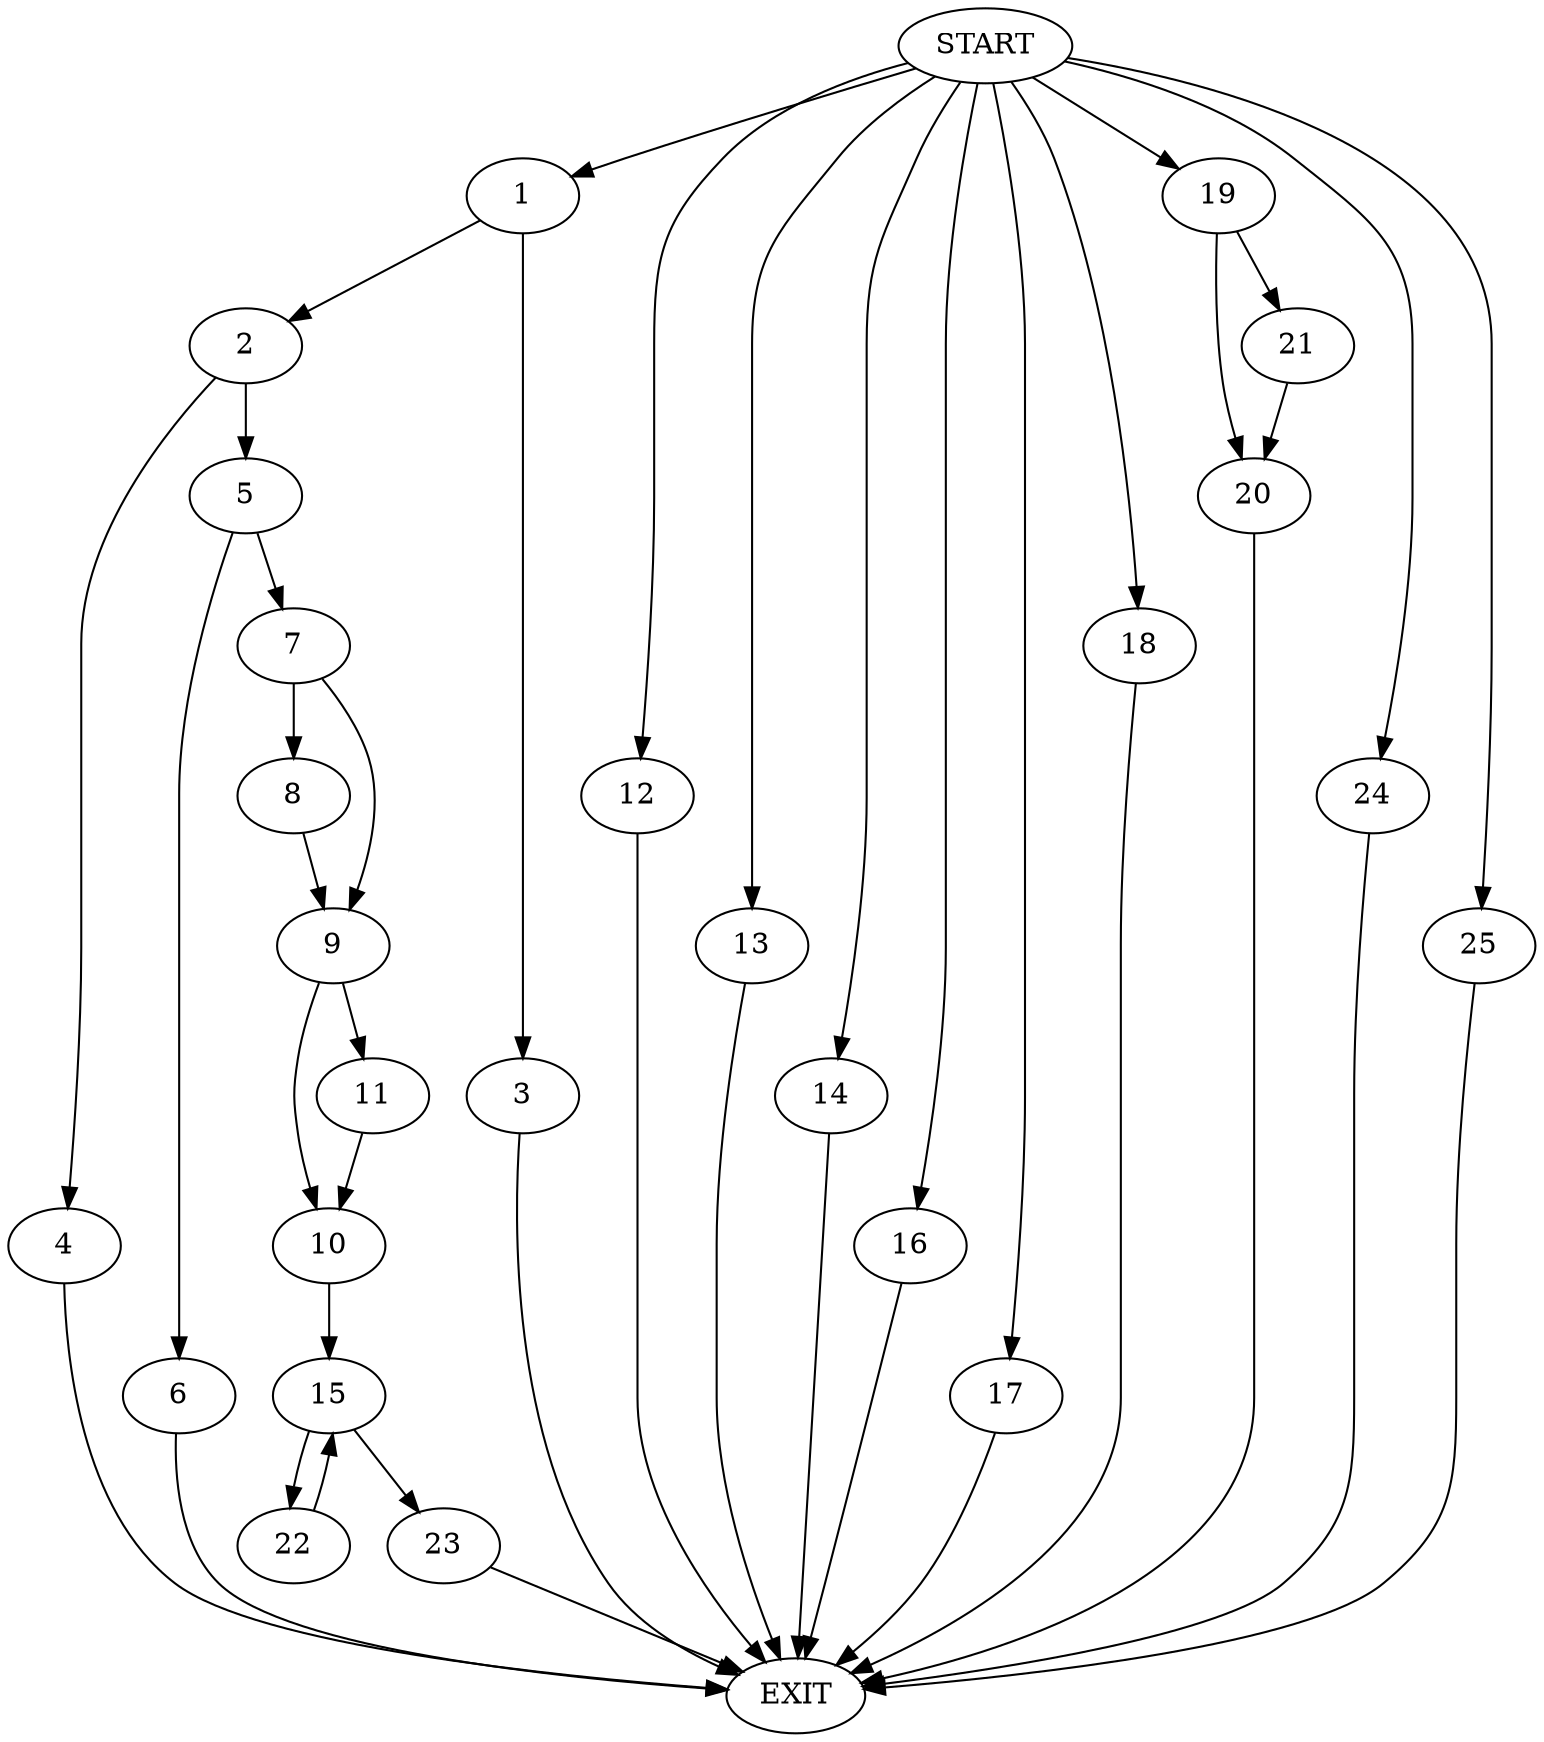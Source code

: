 digraph {
0 [label="START"]
26 [label="EXIT"]
0 -> 1
1 -> 2
1 -> 3
2 -> 4
2 -> 5
3 -> 26
4 -> 26
5 -> 6
5 -> 7
7 -> 8
7 -> 9
6 -> 26
9 -> 10
9 -> 11
8 -> 9
0 -> 12
12 -> 26
0 -> 13
13 -> 26
0 -> 14
14 -> 26
10 -> 15
11 -> 10
0 -> 16
16 -> 26
0 -> 17
17 -> 26
0 -> 18
18 -> 26
0 -> 19
19 -> 20
19 -> 21
20 -> 26
21 -> 20
15 -> 22
15 -> 23
23 -> 26
22 -> 15
0 -> 24
24 -> 26
0 -> 25
25 -> 26
}
